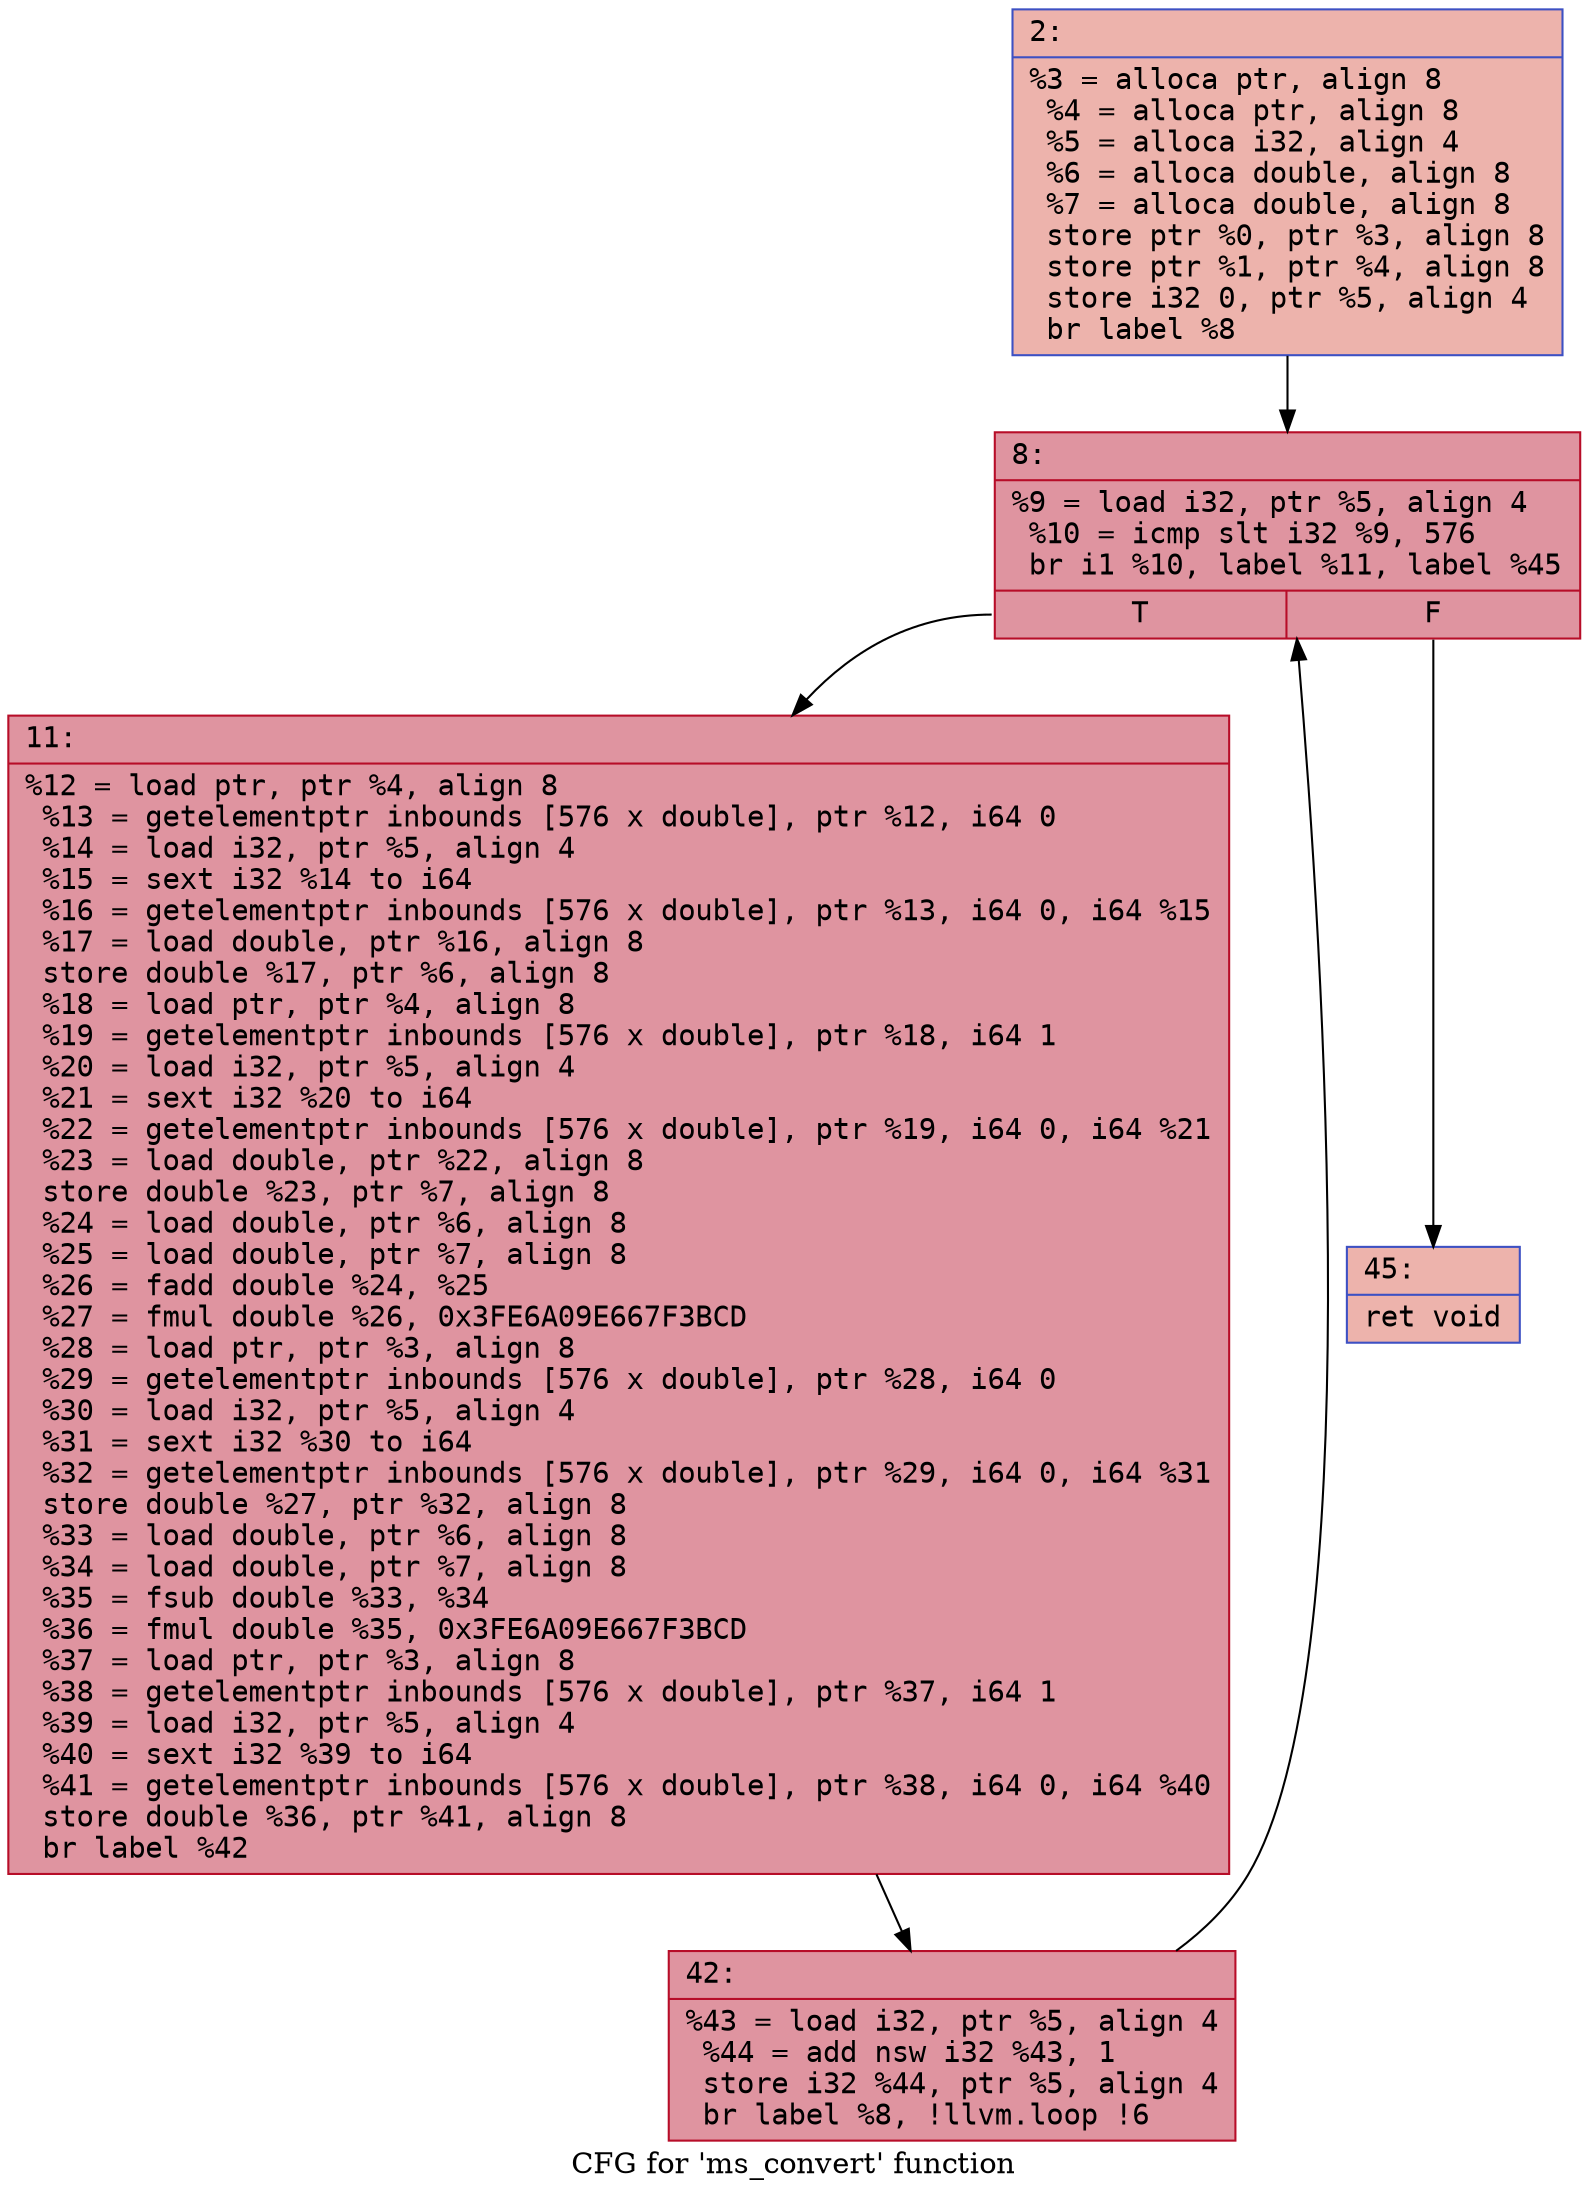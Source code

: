 digraph "CFG for 'ms_convert' function" {
	label="CFG for 'ms_convert' function";

	Node0x600001613cf0 [shape=record,color="#3d50c3ff", style=filled, fillcolor="#d6524470" fontname="Courier",label="{2:\l|  %3 = alloca ptr, align 8\l  %4 = alloca ptr, align 8\l  %5 = alloca i32, align 4\l  %6 = alloca double, align 8\l  %7 = alloca double, align 8\l  store ptr %0, ptr %3, align 8\l  store ptr %1, ptr %4, align 8\l  store i32 0, ptr %5, align 4\l  br label %8\l}"];
	Node0x600001613cf0 -> Node0x600001613d40[tooltip="2 -> 8\nProbability 100.00%" ];
	Node0x600001613d40 [shape=record,color="#b70d28ff", style=filled, fillcolor="#b70d2870" fontname="Courier",label="{8:\l|  %9 = load i32, ptr %5, align 4\l  %10 = icmp slt i32 %9, 576\l  br i1 %10, label %11, label %45\l|{<s0>T|<s1>F}}"];
	Node0x600001613d40:s0 -> Node0x600001613d90[tooltip="8 -> 11\nProbability 96.88%" ];
	Node0x600001613d40:s1 -> Node0x600001613e30[tooltip="8 -> 45\nProbability 3.12%" ];
	Node0x600001613d90 [shape=record,color="#b70d28ff", style=filled, fillcolor="#b70d2870" fontname="Courier",label="{11:\l|  %12 = load ptr, ptr %4, align 8\l  %13 = getelementptr inbounds [576 x double], ptr %12, i64 0\l  %14 = load i32, ptr %5, align 4\l  %15 = sext i32 %14 to i64\l  %16 = getelementptr inbounds [576 x double], ptr %13, i64 0, i64 %15\l  %17 = load double, ptr %16, align 8\l  store double %17, ptr %6, align 8\l  %18 = load ptr, ptr %4, align 8\l  %19 = getelementptr inbounds [576 x double], ptr %18, i64 1\l  %20 = load i32, ptr %5, align 4\l  %21 = sext i32 %20 to i64\l  %22 = getelementptr inbounds [576 x double], ptr %19, i64 0, i64 %21\l  %23 = load double, ptr %22, align 8\l  store double %23, ptr %7, align 8\l  %24 = load double, ptr %6, align 8\l  %25 = load double, ptr %7, align 8\l  %26 = fadd double %24, %25\l  %27 = fmul double %26, 0x3FE6A09E667F3BCD\l  %28 = load ptr, ptr %3, align 8\l  %29 = getelementptr inbounds [576 x double], ptr %28, i64 0\l  %30 = load i32, ptr %5, align 4\l  %31 = sext i32 %30 to i64\l  %32 = getelementptr inbounds [576 x double], ptr %29, i64 0, i64 %31\l  store double %27, ptr %32, align 8\l  %33 = load double, ptr %6, align 8\l  %34 = load double, ptr %7, align 8\l  %35 = fsub double %33, %34\l  %36 = fmul double %35, 0x3FE6A09E667F3BCD\l  %37 = load ptr, ptr %3, align 8\l  %38 = getelementptr inbounds [576 x double], ptr %37, i64 1\l  %39 = load i32, ptr %5, align 4\l  %40 = sext i32 %39 to i64\l  %41 = getelementptr inbounds [576 x double], ptr %38, i64 0, i64 %40\l  store double %36, ptr %41, align 8\l  br label %42\l}"];
	Node0x600001613d90 -> Node0x600001613de0[tooltip="11 -> 42\nProbability 100.00%" ];
	Node0x600001613de0 [shape=record,color="#b70d28ff", style=filled, fillcolor="#b70d2870" fontname="Courier",label="{42:\l|  %43 = load i32, ptr %5, align 4\l  %44 = add nsw i32 %43, 1\l  store i32 %44, ptr %5, align 4\l  br label %8, !llvm.loop !6\l}"];
	Node0x600001613de0 -> Node0x600001613d40[tooltip="42 -> 8\nProbability 100.00%" ];
	Node0x600001613e30 [shape=record,color="#3d50c3ff", style=filled, fillcolor="#d6524470" fontname="Courier",label="{45:\l|  ret void\l}"];
}
